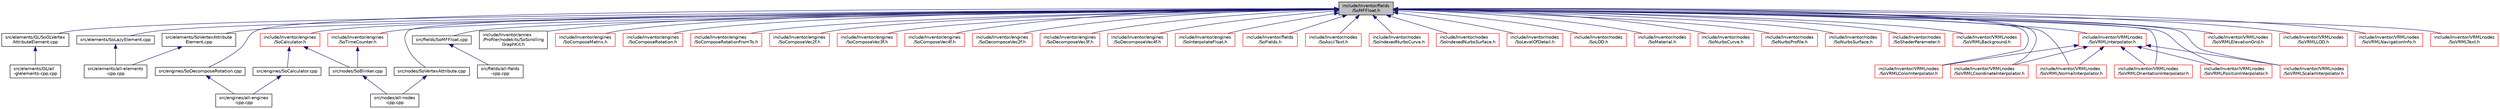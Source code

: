 digraph "include/Inventor/fields/SoMFFloat.h"
{
 // LATEX_PDF_SIZE
  edge [fontname="Helvetica",fontsize="10",labelfontname="Helvetica",labelfontsize="10"];
  node [fontname="Helvetica",fontsize="10",shape=record];
  Node1 [label="include/Inventor/fields\l/SoMFFloat.h",height=0.2,width=0.4,color="black", fillcolor="grey75", style="filled", fontcolor="black",tooltip=" "];
  Node1 -> Node2 [dir="back",color="midnightblue",fontsize="10",style="solid",fontname="Helvetica"];
  Node2 [label="src/elements/GL/SoGLVertex\lAttributeElement.cpp",height=0.2,width=0.4,color="black", fillcolor="white", style="filled",URL="$SoGLVertexAttributeElement_8cpp.html",tooltip=" "];
  Node2 -> Node3 [dir="back",color="midnightblue",fontsize="10",style="solid",fontname="Helvetica"];
  Node3 [label="src/elements/GL/all\l-glelements-cpp.cpp",height=0.2,width=0.4,color="black", fillcolor="white", style="filled",URL="$all-glelements-cpp_8cpp.html",tooltip=" "];
  Node1 -> Node4 [dir="back",color="midnightblue",fontsize="10",style="solid",fontname="Helvetica"];
  Node4 [label="src/elements/SoLazyElement.cpp",height=0.2,width=0.4,color="black", fillcolor="white", style="filled",URL="$SoLazyElement_8cpp.html",tooltip=" "];
  Node4 -> Node5 [dir="back",color="midnightblue",fontsize="10",style="solid",fontname="Helvetica"];
  Node5 [label="src/elements/all-elements\l-cpp.cpp",height=0.2,width=0.4,color="black", fillcolor="white", style="filled",URL="$all-elements-cpp_8cpp.html",tooltip=" "];
  Node1 -> Node6 [dir="back",color="midnightblue",fontsize="10",style="solid",fontname="Helvetica"];
  Node6 [label="src/elements/SoVertexAttribute\lElement.cpp",height=0.2,width=0.4,color="black", fillcolor="white", style="filled",URL="$SoVertexAttributeElement_8cpp.html",tooltip=" "];
  Node6 -> Node5 [dir="back",color="midnightblue",fontsize="10",style="solid",fontname="Helvetica"];
  Node1 -> Node7 [dir="back",color="midnightblue",fontsize="10",style="solid",fontname="Helvetica"];
  Node7 [label="src/engines/SoDecomposeRotation.cpp",height=0.2,width=0.4,color="black", fillcolor="white", style="filled",URL="$SoDecomposeRotation_8cpp.html",tooltip=" "];
  Node7 -> Node8 [dir="back",color="midnightblue",fontsize="10",style="solid",fontname="Helvetica"];
  Node8 [label="src/engines/all-engines\l-cpp.cpp",height=0.2,width=0.4,color="black", fillcolor="white", style="filled",URL="$all-engines-cpp_8cpp.html",tooltip=" "];
  Node1 -> Node9 [dir="back",color="midnightblue",fontsize="10",style="solid",fontname="Helvetica"];
  Node9 [label="src/fields/SoMFFloat.cpp",height=0.2,width=0.4,color="black", fillcolor="white", style="filled",URL="$SoMFFloat_8cpp.html",tooltip=" "];
  Node9 -> Node10 [dir="back",color="midnightblue",fontsize="10",style="solid",fontname="Helvetica"];
  Node10 [label="src/fields/all-fields\l-cpp.cpp",height=0.2,width=0.4,color="black", fillcolor="white", style="filled",URL="$all-fields-cpp_8cpp.html",tooltip=" "];
  Node1 -> Node11 [dir="back",color="midnightblue",fontsize="10",style="solid",fontname="Helvetica"];
  Node11 [label="src/nodes/SoVertexAttribute.cpp",height=0.2,width=0.4,color="black", fillcolor="white", style="filled",URL="$SoVertexAttribute_8cpp.html",tooltip=" "];
  Node11 -> Node12 [dir="back",color="midnightblue",fontsize="10",style="solid",fontname="Helvetica"];
  Node12 [label="src/nodes/all-nodes\l-cpp.cpp",height=0.2,width=0.4,color="black", fillcolor="white", style="filled",URL="$all-nodes-cpp_8cpp.html",tooltip=" "];
  Node1 -> Node13 [dir="back",color="midnightblue",fontsize="10",style="solid",fontname="Helvetica"];
  Node13 [label="include/Inventor/annex\l/Profiler/nodekits/SoScrolling\lGraphKit.h",height=0.2,width=0.4,color="black", fillcolor="white", style="filled",URL="$SoScrollingGraphKit_8h.html",tooltip=" "];
  Node1 -> Node14 [dir="back",color="midnightblue",fontsize="10",style="solid",fontname="Helvetica"];
  Node14 [label="include/Inventor/engines\l/SoCalculator.h",height=0.2,width=0.4,color="red", fillcolor="white", style="filled",URL="$SoCalculator_8h.html",tooltip=" "];
  Node14 -> Node15 [dir="back",color="midnightblue",fontsize="10",style="solid",fontname="Helvetica"];
  Node15 [label="src/engines/SoCalculator.cpp",height=0.2,width=0.4,color="black", fillcolor="white", style="filled",URL="$SoCalculator_8cpp.html",tooltip=" "];
  Node15 -> Node8 [dir="back",color="midnightblue",fontsize="10",style="solid",fontname="Helvetica"];
  Node14 -> Node16 [dir="back",color="midnightblue",fontsize="10",style="solid",fontname="Helvetica"];
  Node16 [label="src/nodes/SoBlinker.cpp",height=0.2,width=0.4,color="black", fillcolor="white", style="filled",URL="$SoBlinker_8cpp.html",tooltip=" "];
  Node16 -> Node12 [dir="back",color="midnightblue",fontsize="10",style="solid",fontname="Helvetica"];
  Node1 -> Node22 [dir="back",color="midnightblue",fontsize="10",style="solid",fontname="Helvetica"];
  Node22 [label="include/Inventor/engines\l/SoComposeMatrix.h",height=0.2,width=0.4,color="red", fillcolor="white", style="filled",URL="$SoComposeMatrix_8h.html",tooltip=" "];
  Node1 -> Node25 [dir="back",color="midnightblue",fontsize="10",style="solid",fontname="Helvetica"];
  Node25 [label="include/Inventor/engines\l/SoComposeRotation.h",height=0.2,width=0.4,color="red", fillcolor="white", style="filled",URL="$SoComposeRotation_8h.html",tooltip=" "];
  Node1 -> Node27 [dir="back",color="midnightblue",fontsize="10",style="solid",fontname="Helvetica"];
  Node27 [label="include/Inventor/engines\l/SoComposeRotationFromTo.h",height=0.2,width=0.4,color="red", fillcolor="white", style="filled",URL="$SoComposeRotationFromTo_8h.html",tooltip=" "];
  Node1 -> Node29 [dir="back",color="midnightblue",fontsize="10",style="solid",fontname="Helvetica"];
  Node29 [label="include/Inventor/engines\l/SoComposeVec2f.h",height=0.2,width=0.4,color="red", fillcolor="white", style="filled",URL="$SoComposeVec2f_8h.html",tooltip=" "];
  Node1 -> Node31 [dir="back",color="midnightblue",fontsize="10",style="solid",fontname="Helvetica"];
  Node31 [label="include/Inventor/engines\l/SoComposeVec3f.h",height=0.2,width=0.4,color="red", fillcolor="white", style="filled",URL="$SoComposeVec3f_8h.html",tooltip=" "];
  Node1 -> Node33 [dir="back",color="midnightblue",fontsize="10",style="solid",fontname="Helvetica"];
  Node33 [label="include/Inventor/engines\l/SoComposeVec4f.h",height=0.2,width=0.4,color="red", fillcolor="white", style="filled",URL="$SoComposeVec4f_8h.html",tooltip=" "];
  Node1 -> Node35 [dir="back",color="midnightblue",fontsize="10",style="solid",fontname="Helvetica"];
  Node35 [label="include/Inventor/engines\l/SoDecomposeVec2f.h",height=0.2,width=0.4,color="red", fillcolor="white", style="filled",URL="$SoDecomposeVec2f_8h.html",tooltip=" "];
  Node1 -> Node37 [dir="back",color="midnightblue",fontsize="10",style="solid",fontname="Helvetica"];
  Node37 [label="include/Inventor/engines\l/SoDecomposeVec3f.h",height=0.2,width=0.4,color="red", fillcolor="white", style="filled",URL="$SoDecomposeVec3f_8h.html",tooltip=" "];
  Node1 -> Node39 [dir="back",color="midnightblue",fontsize="10",style="solid",fontname="Helvetica"];
  Node39 [label="include/Inventor/engines\l/SoDecomposeVec4f.h",height=0.2,width=0.4,color="red", fillcolor="white", style="filled",URL="$SoDecomposeVec4f_8h.html",tooltip=" "];
  Node1 -> Node41 [dir="back",color="midnightblue",fontsize="10",style="solid",fontname="Helvetica"];
  Node41 [label="include/Inventor/engines\l/SoInterpolateFloat.h",height=0.2,width=0.4,color="red", fillcolor="white", style="filled",URL="$SoInterpolateFloat_8h.html",tooltip=" "];
  Node1 -> Node53 [dir="back",color="midnightblue",fontsize="10",style="solid",fontname="Helvetica"];
  Node53 [label="include/Inventor/engines\l/SoTimeCounter.h",height=0.2,width=0.4,color="red", fillcolor="white", style="filled",URL="$SoTimeCounter_8h.html",tooltip=" "];
  Node53 -> Node16 [dir="back",color="midnightblue",fontsize="10",style="solid",fontname="Helvetica"];
  Node1 -> Node55 [dir="back",color="midnightblue",fontsize="10",style="solid",fontname="Helvetica"];
  Node55 [label="include/Inventor/fields\l/SoFields.h",height=0.2,width=0.4,color="red", fillcolor="white", style="filled",URL="$SoFields_8h.html",tooltip=" "];
  Node1 -> Node60 [dir="back",color="midnightblue",fontsize="10",style="solid",fontname="Helvetica"];
  Node60 [label="include/Inventor/nodes\l/SoAsciiText.h",height=0.2,width=0.4,color="red", fillcolor="white", style="filled",URL="$SoAsciiText_8h.html",tooltip=" "];
  Node1 -> Node68 [dir="back",color="midnightblue",fontsize="10",style="solid",fontname="Helvetica"];
  Node68 [label="include/Inventor/nodes\l/SoIndexedNurbsCurve.h",height=0.2,width=0.4,color="red", fillcolor="white", style="filled",URL="$SoIndexedNurbsCurve_8h.html",tooltip=" "];
  Node1 -> Node70 [dir="back",color="midnightblue",fontsize="10",style="solid",fontname="Helvetica"];
  Node70 [label="include/Inventor/nodes\l/SoIndexedNurbsSurface.h",height=0.2,width=0.4,color="red", fillcolor="white", style="filled",URL="$SoIndexedNurbsSurface_8h.html",tooltip=" "];
  Node1 -> Node72 [dir="back",color="midnightblue",fontsize="10",style="solid",fontname="Helvetica"];
  Node72 [label="include/Inventor/nodes\l/SoLevelOfDetail.h",height=0.2,width=0.4,color="red", fillcolor="white", style="filled",URL="$SoLevelOfDetail_8h.html",tooltip=" "];
  Node1 -> Node75 [dir="back",color="midnightblue",fontsize="10",style="solid",fontname="Helvetica"];
  Node75 [label="include/Inventor/nodes\l/SoLOD.h",height=0.2,width=0.4,color="red", fillcolor="white", style="filled",URL="$SoLOD_8h.html",tooltip=" "];
  Node1 -> Node77 [dir="back",color="midnightblue",fontsize="10",style="solid",fontname="Helvetica"];
  Node77 [label="include/Inventor/nodes\l/SoMaterial.h",height=0.2,width=0.4,color="red", fillcolor="white", style="filled",URL="$SoMaterial_8h.html",tooltip=" "];
  Node1 -> Node80 [dir="back",color="midnightblue",fontsize="10",style="solid",fontname="Helvetica"];
  Node80 [label="include/Inventor/nodes\l/SoNurbsCurve.h",height=0.2,width=0.4,color="red", fillcolor="white", style="filled",URL="$SoNurbsCurve_8h.html",tooltip=" "];
  Node1 -> Node82 [dir="back",color="midnightblue",fontsize="10",style="solid",fontname="Helvetica"];
  Node82 [label="include/Inventor/nodes\l/SoNurbsProfile.h",height=0.2,width=0.4,color="red", fillcolor="white", style="filled",URL="$SoNurbsProfile_8h.html",tooltip=" "];
  Node1 -> Node85 [dir="back",color="midnightblue",fontsize="10",style="solid",fontname="Helvetica"];
  Node85 [label="include/Inventor/nodes\l/SoNurbsSurface.h",height=0.2,width=0.4,color="red", fillcolor="white", style="filled",URL="$SoNurbsSurface_8h.html",tooltip=" "];
  Node1 -> Node87 [dir="back",color="midnightblue",fontsize="10",style="solid",fontname="Helvetica"];
  Node87 [label="include/Inventor/nodes\l/SoShaderParameter.h",height=0.2,width=0.4,color="red", fillcolor="white", style="filled",URL="$SoShaderParameter_8h.html",tooltip=" "];
  Node1 -> Node95 [dir="back",color="midnightblue",fontsize="10",style="solid",fontname="Helvetica"];
  Node95 [label="include/Inventor/VRMLnodes\l/SoVRMLBackground.h",height=0.2,width=0.4,color="red", fillcolor="white", style="filled",URL="$SoVRMLBackground_8h.html",tooltip=" "];
  Node1 -> Node97 [dir="back",color="midnightblue",fontsize="10",style="solid",fontname="Helvetica"];
  Node97 [label="include/Inventor/VRMLnodes\l/SoVRMLColorInterpolator.h",height=0.2,width=0.4,color="red", fillcolor="white", style="filled",URL="$SoVRMLColorInterpolator_8h.html",tooltip=" "];
  Node1 -> Node98 [dir="back",color="midnightblue",fontsize="10",style="solid",fontname="Helvetica"];
  Node98 [label="include/Inventor/VRMLnodes\l/SoVRMLCoordinateInterpolator.h",height=0.2,width=0.4,color="red", fillcolor="white", style="filled",URL="$SoVRMLCoordinateInterpolator_8h.html",tooltip=" "];
  Node1 -> Node99 [dir="back",color="midnightblue",fontsize="10",style="solid",fontname="Helvetica"];
  Node99 [label="include/Inventor/VRMLnodes\l/SoVRMLElevationGrid.h",height=0.2,width=0.4,color="red", fillcolor="white", style="filled",URL="$SoVRMLElevationGrid_8h.html",tooltip=" "];
  Node1 -> Node100 [dir="back",color="midnightblue",fontsize="10",style="solid",fontname="Helvetica"];
  Node100 [label="include/Inventor/VRMLnodes\l/SoVRMLInterpolator.h",height=0.2,width=0.4,color="red", fillcolor="white", style="filled",URL="$SoVRMLInterpolator_8h.html",tooltip=" "];
  Node100 -> Node97 [dir="back",color="midnightblue",fontsize="10",style="solid",fontname="Helvetica"];
  Node100 -> Node98 [dir="back",color="midnightblue",fontsize="10",style="solid",fontname="Helvetica"];
  Node100 -> Node101 [dir="back",color="midnightblue",fontsize="10",style="solid",fontname="Helvetica"];
  Node101 [label="include/Inventor/VRMLnodes\l/SoVRMLNormalInterpolator.h",height=0.2,width=0.4,color="red", fillcolor="white", style="filled",URL="$SoVRMLNormalInterpolator_8h.html",tooltip=" "];
  Node100 -> Node102 [dir="back",color="midnightblue",fontsize="10",style="solid",fontname="Helvetica"];
  Node102 [label="include/Inventor/VRMLnodes\l/SoVRMLOrientationInterpolator.h",height=0.2,width=0.4,color="red", fillcolor="white", style="filled",URL="$SoVRMLOrientationInterpolator_8h.html",tooltip=" "];
  Node100 -> Node103 [dir="back",color="midnightblue",fontsize="10",style="solid",fontname="Helvetica"];
  Node103 [label="include/Inventor/VRMLnodes\l/SoVRMLPositionInterpolator.h",height=0.2,width=0.4,color="red", fillcolor="white", style="filled",URL="$SoVRMLPositionInterpolator_8h.html",tooltip=" "];
  Node100 -> Node104 [dir="back",color="midnightblue",fontsize="10",style="solid",fontname="Helvetica"];
  Node104 [label="include/Inventor/VRMLnodes\l/SoVRMLScalarInterpolator.h",height=0.2,width=0.4,color="red", fillcolor="white", style="filled",URL="$SoVRMLScalarInterpolator_8h.html",tooltip=" "];
  Node1 -> Node105 [dir="back",color="midnightblue",fontsize="10",style="solid",fontname="Helvetica"];
  Node105 [label="include/Inventor/VRMLnodes\l/SoVRMLLOD.h",height=0.2,width=0.4,color="red", fillcolor="white", style="filled",URL="$SoVRMLLOD_8h.html",tooltip=" "];
  Node1 -> Node106 [dir="back",color="midnightblue",fontsize="10",style="solid",fontname="Helvetica"];
  Node106 [label="include/Inventor/VRMLnodes\l/SoVRMLNavigationInfo.h",height=0.2,width=0.4,color="red", fillcolor="white", style="filled",URL="$SoVRMLNavigationInfo_8h.html",tooltip=" "];
  Node1 -> Node101 [dir="back",color="midnightblue",fontsize="10",style="solid",fontname="Helvetica"];
  Node1 -> Node102 [dir="back",color="midnightblue",fontsize="10",style="solid",fontname="Helvetica"];
  Node1 -> Node103 [dir="back",color="midnightblue",fontsize="10",style="solid",fontname="Helvetica"];
  Node1 -> Node104 [dir="back",color="midnightblue",fontsize="10",style="solid",fontname="Helvetica"];
  Node1 -> Node107 [dir="back",color="midnightblue",fontsize="10",style="solid",fontname="Helvetica"];
  Node107 [label="include/Inventor/VRMLnodes\l/SoVRMLText.h",height=0.2,width=0.4,color="red", fillcolor="white", style="filled",URL="$SoVRMLText_8h.html",tooltip=" "];
}
